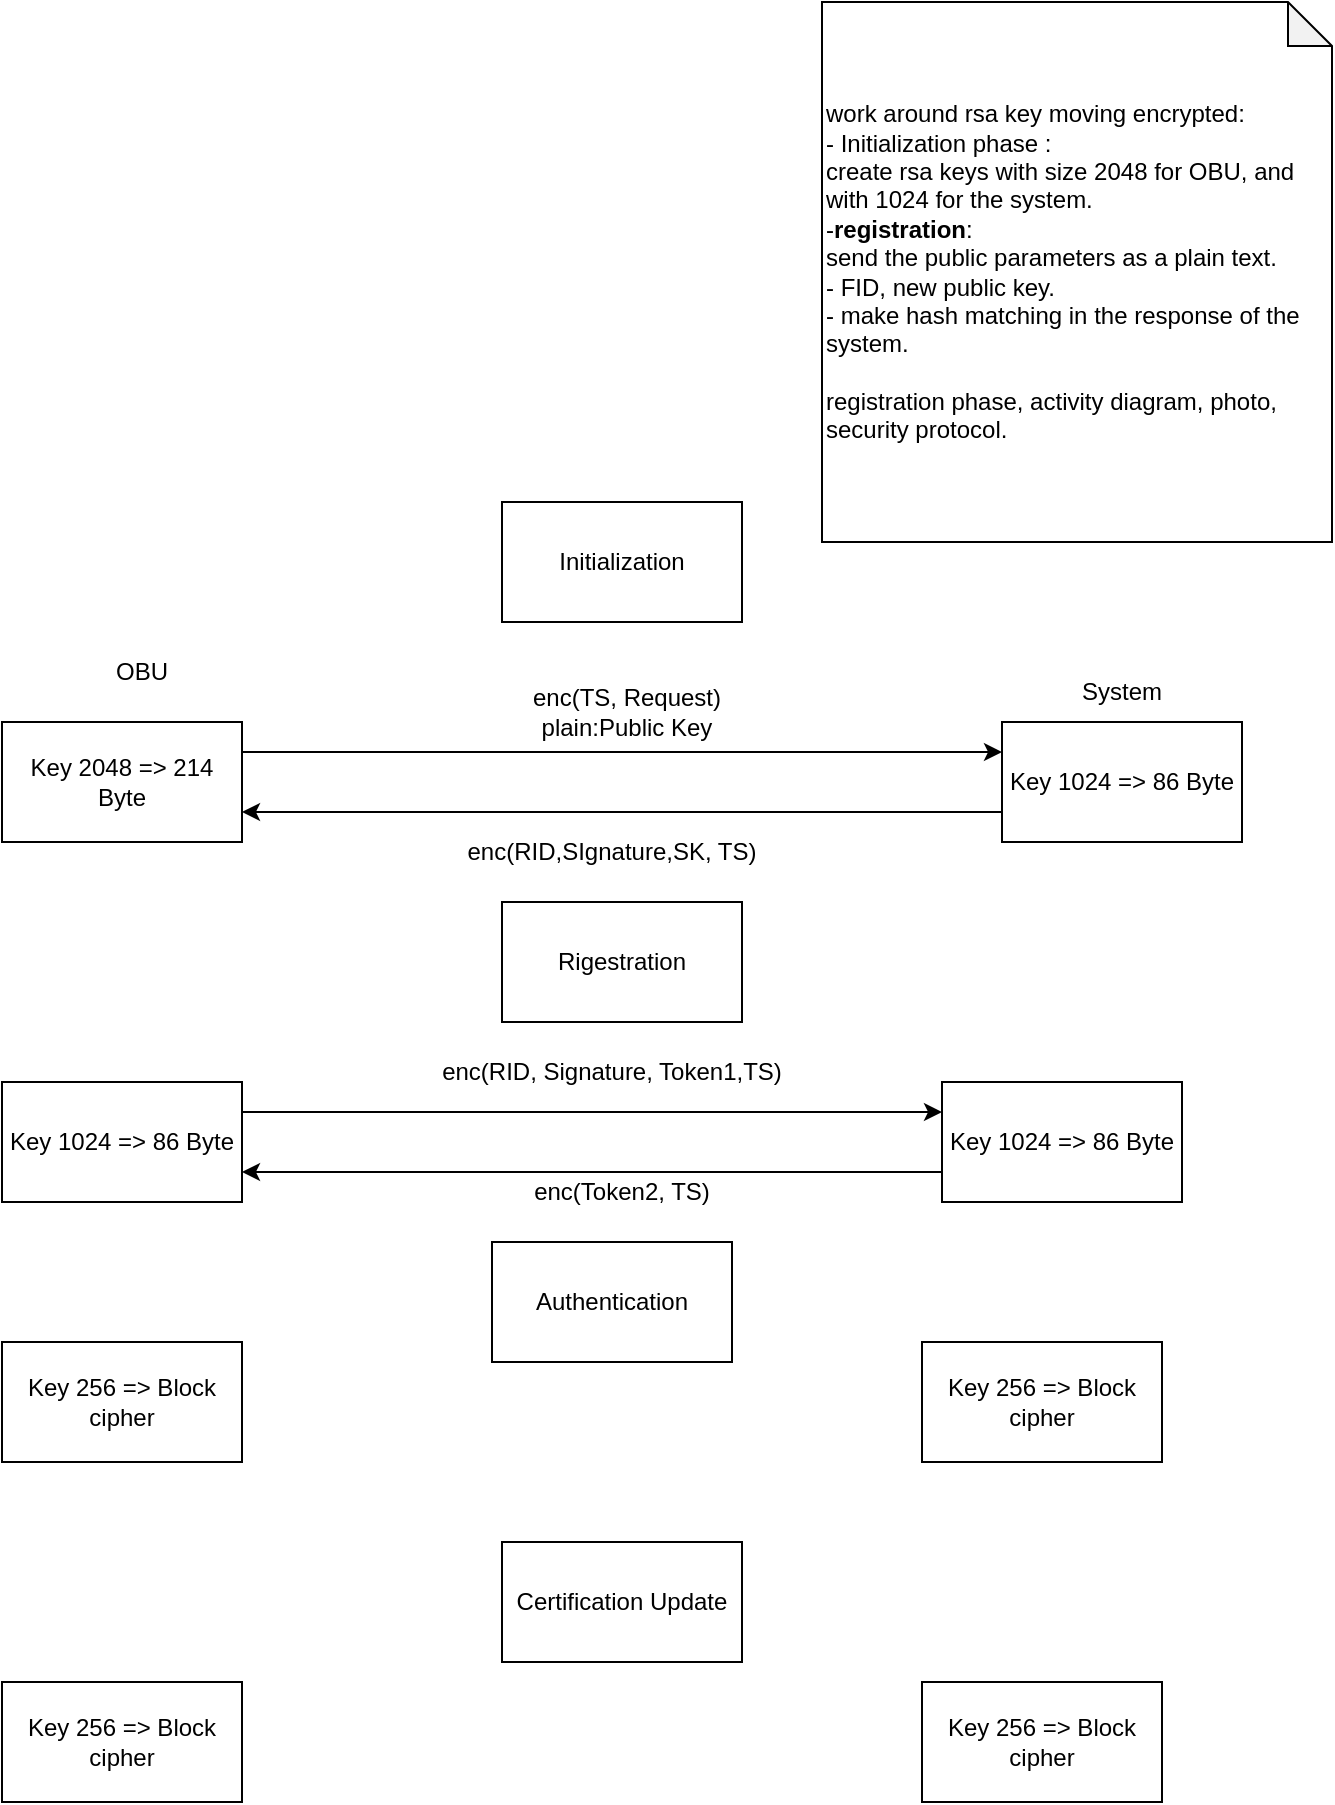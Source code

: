 <mxfile version="18.2.0" type="github">
  <diagram id="QmsDxYqP9oaFZ9uSwPhC" name="Page-1">
    <mxGraphModel dx="868" dy="1561" grid="1" gridSize="10" guides="1" tooltips="1" connect="1" arrows="1" fold="1" page="1" pageScale="1" pageWidth="850" pageHeight="1100" math="0" shadow="0">
      <root>
        <mxCell id="0" />
        <mxCell id="1" parent="0" />
        <mxCell id="T8FbT5gpzr0WDB69Okik-1" value="Key 1024 =&amp;gt; 86 Byte" style="rounded=0;whiteSpace=wrap;html=1;" vertex="1" parent="1">
          <mxGeometry x="660" y="60" width="120" height="60" as="geometry" />
        </mxCell>
        <mxCell id="T8FbT5gpzr0WDB69Okik-2" value="Key 2048 =&amp;gt; 214 Byte" style="rounded=0;whiteSpace=wrap;html=1;" vertex="1" parent="1">
          <mxGeometry x="160" y="60" width="120" height="60" as="geometry" />
        </mxCell>
        <mxCell id="T8FbT5gpzr0WDB69Okik-3" value="Initialization" style="rounded=0;whiteSpace=wrap;html=1;" vertex="1" parent="1">
          <mxGeometry x="410" y="-50" width="120" height="60" as="geometry" />
        </mxCell>
        <mxCell id="T8FbT5gpzr0WDB69Okik-4" value="OBU" style="text;html=1;strokeColor=none;fillColor=none;align=center;verticalAlign=middle;whiteSpace=wrap;rounded=0;" vertex="1" parent="1">
          <mxGeometry x="200" y="20" width="60" height="30" as="geometry" />
        </mxCell>
        <mxCell id="T8FbT5gpzr0WDB69Okik-5" value="System" style="text;html=1;strokeColor=none;fillColor=none;align=center;verticalAlign=middle;whiteSpace=wrap;rounded=0;" vertex="1" parent="1">
          <mxGeometry x="690" y="30" width="60" height="30" as="geometry" />
        </mxCell>
        <mxCell id="T8FbT5gpzr0WDB69Okik-6" value="" style="endArrow=classic;html=1;rounded=0;exitX=1;exitY=0.25;exitDx=0;exitDy=0;entryX=0;entryY=0.25;entryDx=0;entryDy=0;" edge="1" parent="1" source="T8FbT5gpzr0WDB69Okik-2" target="T8FbT5gpzr0WDB69Okik-1">
          <mxGeometry width="50" height="50" relative="1" as="geometry">
            <mxPoint x="480" y="200" as="sourcePoint" />
            <mxPoint x="530" y="150" as="targetPoint" />
          </mxGeometry>
        </mxCell>
        <mxCell id="T8FbT5gpzr0WDB69Okik-7" value="enc(TS, Request)&lt;br&gt;plain:Public Key" style="text;html=1;strokeColor=none;fillColor=none;align=center;verticalAlign=middle;whiteSpace=wrap;rounded=0;" vertex="1" parent="1">
          <mxGeometry x="380" y="40" width="185" height="30" as="geometry" />
        </mxCell>
        <mxCell id="T8FbT5gpzr0WDB69Okik-9" value="" style="endArrow=classic;html=1;rounded=0;exitX=0;exitY=0.75;exitDx=0;exitDy=0;entryX=1;entryY=0.75;entryDx=0;entryDy=0;" edge="1" parent="1" source="T8FbT5gpzr0WDB69Okik-1" target="T8FbT5gpzr0WDB69Okik-2">
          <mxGeometry width="50" height="50" relative="1" as="geometry">
            <mxPoint x="480" y="230" as="sourcePoint" />
            <mxPoint x="530" y="180" as="targetPoint" />
          </mxGeometry>
        </mxCell>
        <mxCell id="T8FbT5gpzr0WDB69Okik-10" value="enc(RID,SIgnature,SK, TS)" style="text;html=1;strokeColor=none;fillColor=none;align=center;verticalAlign=middle;whiteSpace=wrap;rounded=0;" vertex="1" parent="1">
          <mxGeometry x="370" y="110" width="190" height="30" as="geometry" />
        </mxCell>
        <mxCell id="T8FbT5gpzr0WDB69Okik-12" value="Rigestration" style="rounded=0;whiteSpace=wrap;html=1;" vertex="1" parent="1">
          <mxGeometry x="410" y="150" width="120" height="60" as="geometry" />
        </mxCell>
        <mxCell id="T8FbT5gpzr0WDB69Okik-13" value="Key 1024 =&amp;gt; 86 Byte" style="rounded=0;whiteSpace=wrap;html=1;" vertex="1" parent="1">
          <mxGeometry x="160" y="240" width="120" height="60" as="geometry" />
        </mxCell>
        <mxCell id="T8FbT5gpzr0WDB69Okik-14" value="Key 1024 =&amp;gt; 86 Byte" style="rounded=0;whiteSpace=wrap;html=1;" vertex="1" parent="1">
          <mxGeometry x="630" y="240" width="120" height="60" as="geometry" />
        </mxCell>
        <mxCell id="T8FbT5gpzr0WDB69Okik-15" value="" style="endArrow=classic;html=1;rounded=0;exitX=1;exitY=0.25;exitDx=0;exitDy=0;entryX=0;entryY=0.25;entryDx=0;entryDy=0;" edge="1" parent="1" source="T8FbT5gpzr0WDB69Okik-13" target="T8FbT5gpzr0WDB69Okik-14">
          <mxGeometry width="50" height="50" relative="1" as="geometry">
            <mxPoint x="480" y="230" as="sourcePoint" />
            <mxPoint x="530" y="180" as="targetPoint" />
          </mxGeometry>
        </mxCell>
        <mxCell id="T8FbT5gpzr0WDB69Okik-16" value="enc(RID, Signature, Token1,TS)" style="text;html=1;strokeColor=none;fillColor=none;align=center;verticalAlign=middle;whiteSpace=wrap;rounded=0;" vertex="1" parent="1">
          <mxGeometry x="370" y="220" width="190" height="30" as="geometry" />
        </mxCell>
        <mxCell id="T8FbT5gpzr0WDB69Okik-19" value="" style="endArrow=classic;html=1;rounded=0;exitX=0;exitY=0.75;exitDx=0;exitDy=0;entryX=1;entryY=0.75;entryDx=0;entryDy=0;" edge="1" parent="1" source="T8FbT5gpzr0WDB69Okik-14" target="T8FbT5gpzr0WDB69Okik-13">
          <mxGeometry width="50" height="50" relative="1" as="geometry">
            <mxPoint x="480" y="350" as="sourcePoint" />
            <mxPoint x="530" y="300" as="targetPoint" />
          </mxGeometry>
        </mxCell>
        <mxCell id="T8FbT5gpzr0WDB69Okik-20" value="enc(Token2, TS)" style="text;html=1;strokeColor=none;fillColor=none;align=center;verticalAlign=middle;whiteSpace=wrap;rounded=0;" vertex="1" parent="1">
          <mxGeometry x="400" y="280" width="140" height="30" as="geometry" />
        </mxCell>
        <mxCell id="T8FbT5gpzr0WDB69Okik-22" value="Key 256 =&amp;gt; Block cipher" style="rounded=0;whiteSpace=wrap;html=1;" vertex="1" parent="1">
          <mxGeometry x="160" y="370" width="120" height="60" as="geometry" />
        </mxCell>
        <mxCell id="T8FbT5gpzr0WDB69Okik-23" value="Authentication" style="rounded=0;whiteSpace=wrap;html=1;" vertex="1" parent="1">
          <mxGeometry x="405" y="320" width="120" height="60" as="geometry" />
        </mxCell>
        <mxCell id="T8FbT5gpzr0WDB69Okik-24" value="Certification Update" style="rounded=0;whiteSpace=wrap;html=1;" vertex="1" parent="1">
          <mxGeometry x="410" y="470" width="120" height="60" as="geometry" />
        </mxCell>
        <mxCell id="T8FbT5gpzr0WDB69Okik-25" value="Key 256 =&amp;gt; Block cipher" style="rounded=0;whiteSpace=wrap;html=1;" vertex="1" parent="1">
          <mxGeometry x="620" y="370" width="120" height="60" as="geometry" />
        </mxCell>
        <mxCell id="T8FbT5gpzr0WDB69Okik-26" value="Key 256 =&amp;gt; Block cipher" style="rounded=0;whiteSpace=wrap;html=1;" vertex="1" parent="1">
          <mxGeometry x="160" y="540" width="120" height="60" as="geometry" />
        </mxCell>
        <mxCell id="T8FbT5gpzr0WDB69Okik-28" value="Key 256 =&amp;gt; Block cipher" style="rounded=0;whiteSpace=wrap;html=1;" vertex="1" parent="1">
          <mxGeometry x="620" y="540" width="120" height="60" as="geometry" />
        </mxCell>
        <mxCell id="T8FbT5gpzr0WDB69Okik-29" value="work around rsa key moving encrypted:&lt;br&gt;- Initialization phase :&lt;br&gt;create rsa keys with size 2048 for OBU, and with 1024 for the system.&lt;br&gt;-&lt;b&gt;registration&lt;/b&gt;:&lt;br&gt;send the public parameters as a plain text.&lt;br&gt;- FID, new public key.&lt;br&gt;- make hash matching in the response of the system.&lt;br&gt;&lt;br&gt;registration phase, activity diagram, photo, security protocol." style="shape=note;whiteSpace=wrap;html=1;backgroundOutline=1;darkOpacity=0.05;size=22;align=left;" vertex="1" parent="1">
          <mxGeometry x="570" y="-300" width="255" height="270" as="geometry" />
        </mxCell>
      </root>
    </mxGraphModel>
  </diagram>
</mxfile>
